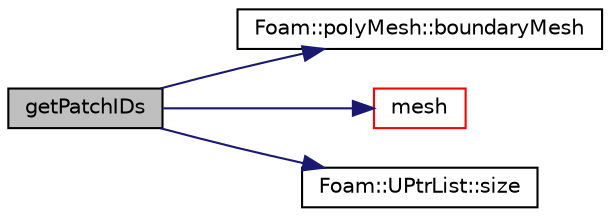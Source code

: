 digraph "getPatchIDs"
{
  bgcolor="transparent";
  edge [fontname="Helvetica",fontsize="10",labelfontname="Helvetica",labelfontsize="10"];
  node [fontname="Helvetica",fontsize="10",shape=record];
  rankdir="LR";
  Node871 [label="getPatchIDs",height=0.2,width=0.4,color="black", fillcolor="grey75", style="filled", fontcolor="black"];
  Node871 -> Node872 [color="midnightblue",fontsize="10",style="solid",fontname="Helvetica"];
  Node872 [label="Foam::polyMesh::boundaryMesh",height=0.2,width=0.4,color="black",URL="$a28565.html#a9f2b68c134340291eda6197f47f25484",tooltip="Return boundary mesh. "];
  Node871 -> Node873 [color="midnightblue",fontsize="10",style="solid",fontname="Helvetica"];
  Node873 [label="mesh",height=0.2,width=0.4,color="red",URL="$a26089.html#ae78c91f8ff731c07ccc4351d9fe861ba",tooltip="Access mesh. "];
  Node871 -> Node967 [color="midnightblue",fontsize="10",style="solid",fontname="Helvetica"];
  Node967 [label="Foam::UPtrList::size",height=0.2,width=0.4,color="black",URL="$a27101.html#a47b3bf30da1eb3ab8076b5fbe00e0494",tooltip="Return the number of elements in the UPtrList. "];
}
